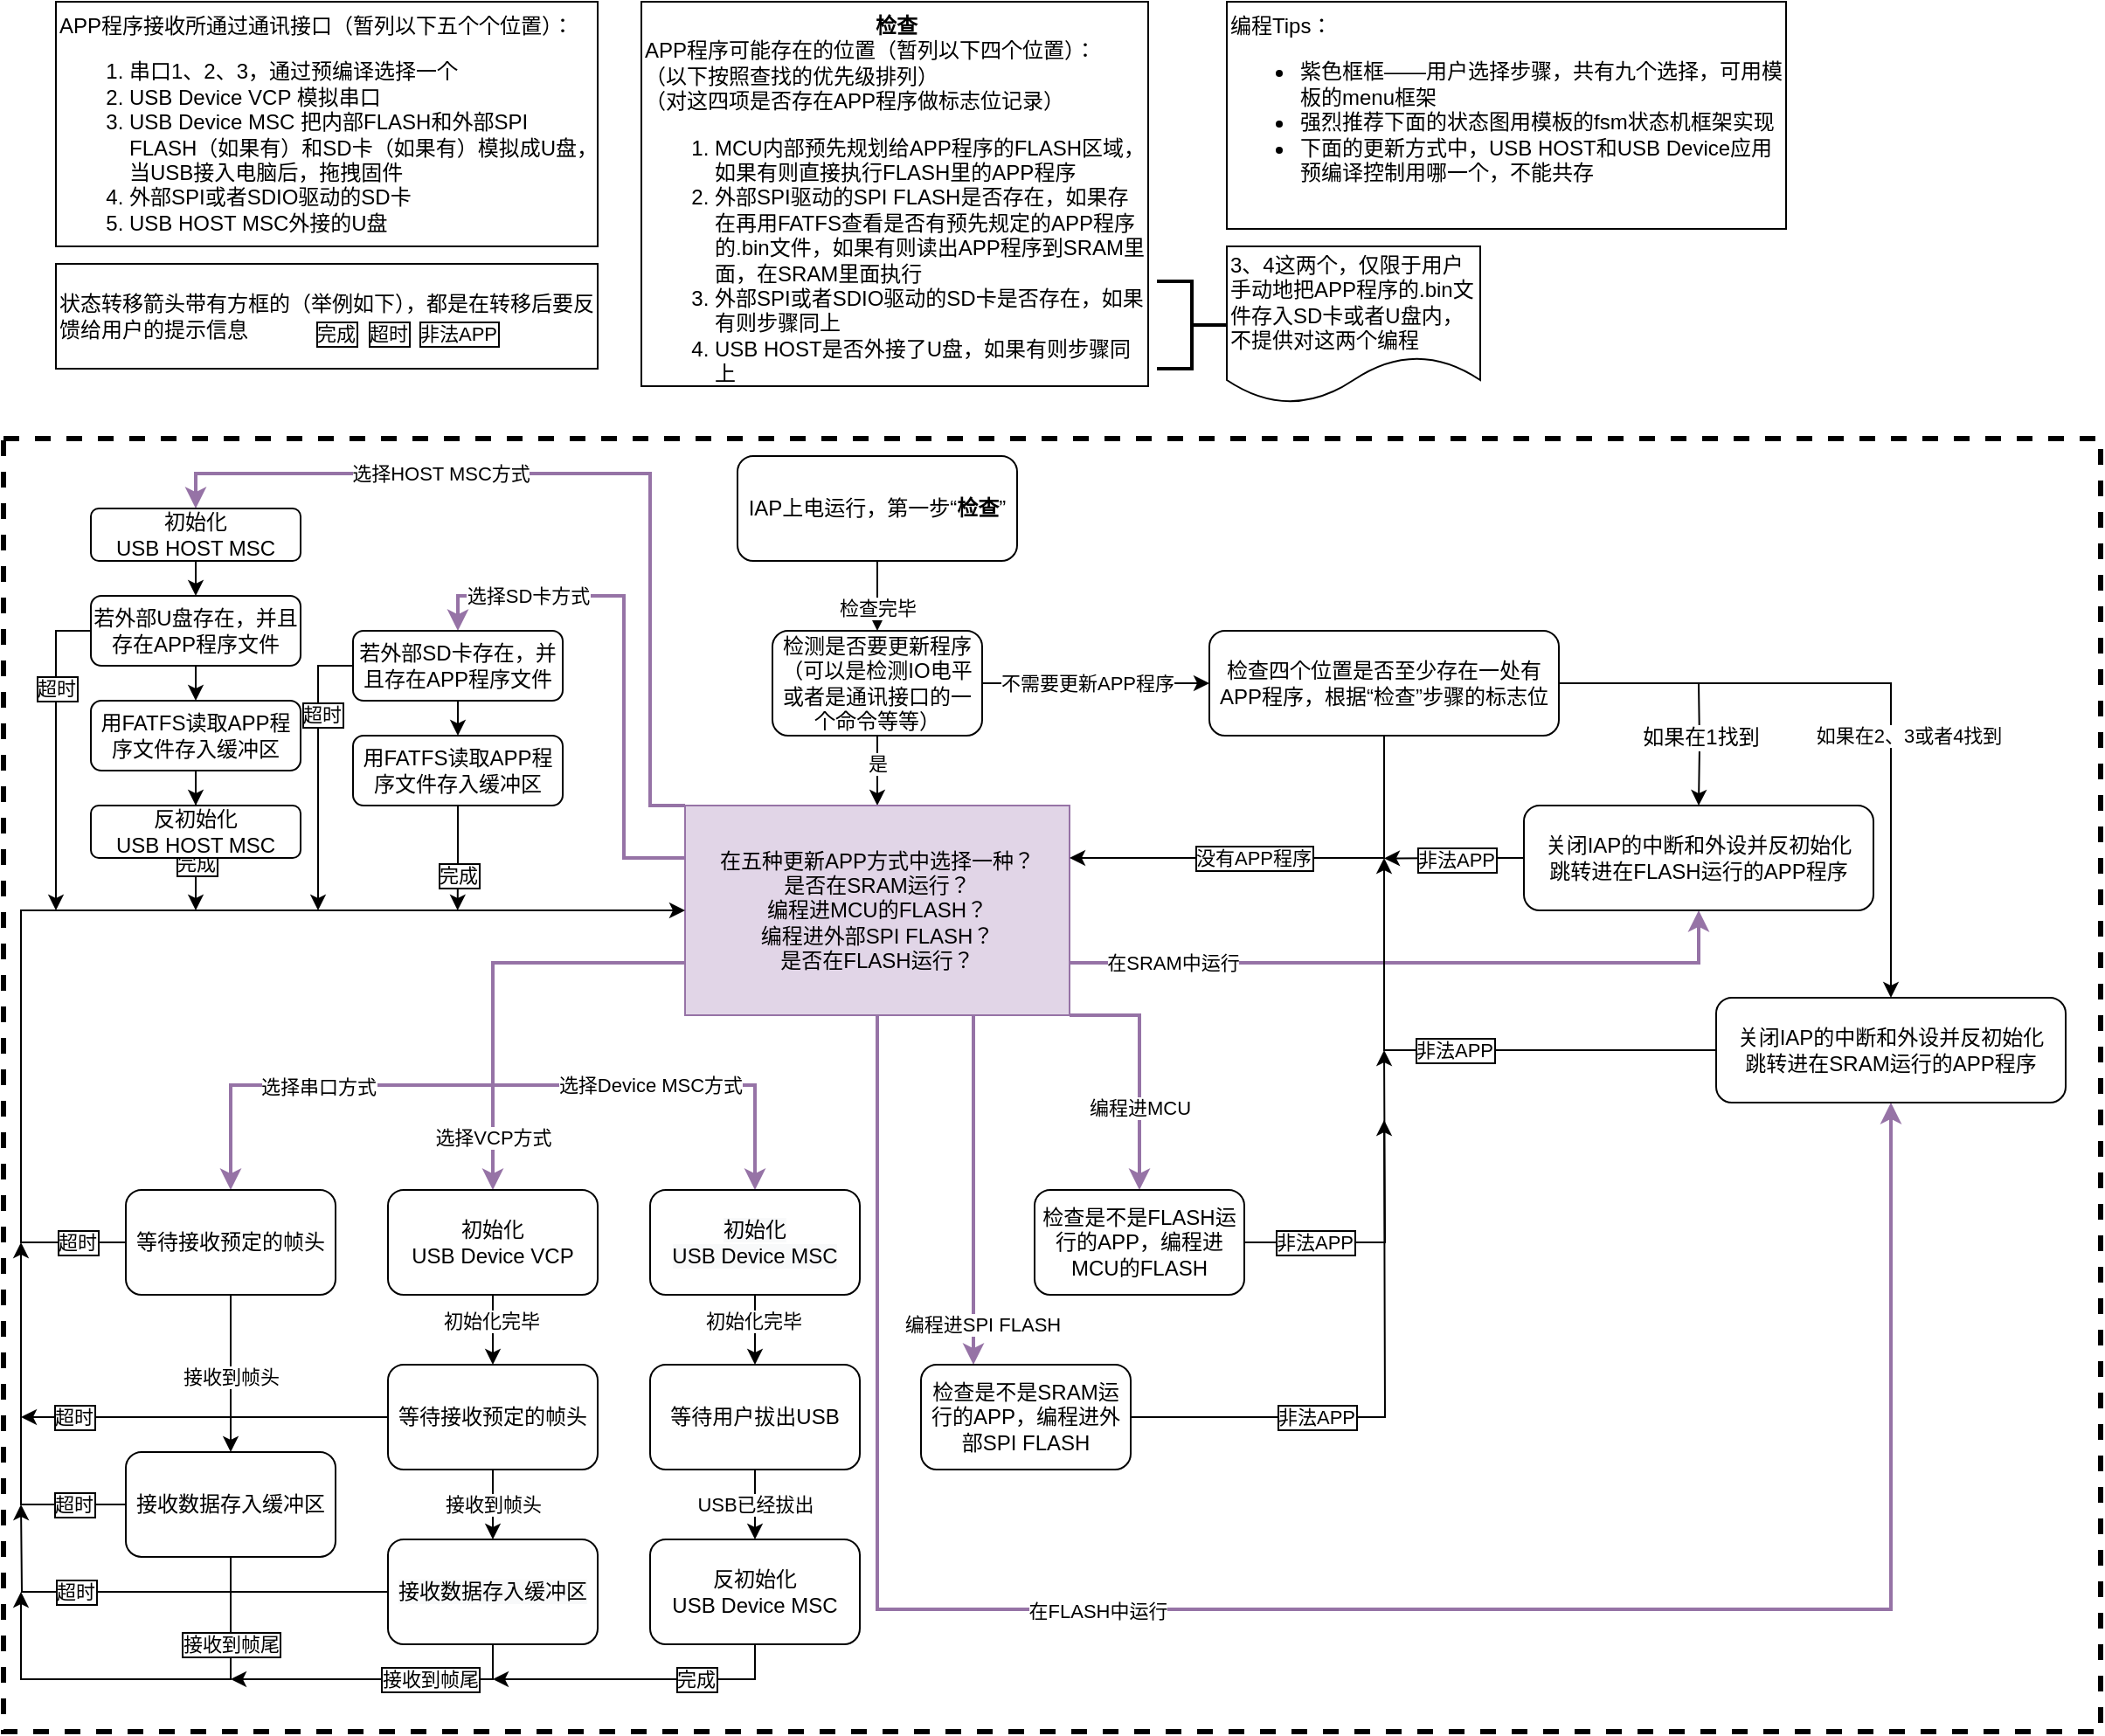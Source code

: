 <mxfile version="13.9.9" type="device"><diagram id="C5RBs43oDa-KdzZeNtuy" name="Page-1"><mxGraphModel dx="1422" dy="822" grid="1" gridSize="10" guides="1" tooltips="1" connect="1" arrows="1" fold="1" page="1" pageScale="1" pageWidth="827" pageHeight="1169" math="0" shadow="0"><root><mxCell id="WIyWlLk6GJQsqaUBKTNV-0"/><mxCell id="WIyWlLk6GJQsqaUBKTNV-1" parent="WIyWlLk6GJQsqaUBKTNV-0"/><mxCell id="EQqP0jbyCYCh2364Cj6j-157" value="" style="rounded=0;whiteSpace=wrap;html=1;glass=0;labelBackgroundColor=none;gradientColor=none;align=left;fillColor=none;dashed=1;strokeWidth=3;" parent="WIyWlLk6GJQsqaUBKTNV-1" vertex="1"><mxGeometry x="210" y="330" width="1200" height="740" as="geometry"/></mxCell><mxCell id="EQqP0jbyCYCh2364Cj6j-8" value="" style="edgeStyle=orthogonalEdgeStyle;rounded=0;orthogonalLoop=1;jettySize=auto;html=1;entryX=0.5;entryY=0;entryDx=0;entryDy=0;" parent="WIyWlLk6GJQsqaUBKTNV-1" source="EQqP0jbyCYCh2364Cj6j-4" target="EQqP0jbyCYCh2364Cj6j-7" edge="1"><mxGeometry relative="1" as="geometry"><mxPoint x="710" y="530" as="targetPoint"/></mxGeometry></mxCell><mxCell id="EQqP0jbyCYCh2364Cj6j-9" value="是" style="edgeLabel;html=1;align=center;verticalAlign=middle;resizable=0;points=[];" parent="EQqP0jbyCYCh2364Cj6j-8" vertex="1" connectable="0"><mxGeometry x="-0.235" relative="1" as="geometry"><mxPoint as="offset"/></mxGeometry></mxCell><mxCell id="EQqP0jbyCYCh2364Cj6j-16" value="" style="edgeStyle=orthogonalEdgeStyle;rounded=0;orthogonalLoop=1;jettySize=auto;html=1;" parent="WIyWlLk6GJQsqaUBKTNV-1" source="EQqP0jbyCYCh2364Cj6j-4" target="EQqP0jbyCYCh2364Cj6j-15" edge="1"><mxGeometry relative="1" as="geometry"/></mxCell><mxCell id="EQqP0jbyCYCh2364Cj6j-18" value="不需要更新APP程序" style="edgeLabel;html=1;align=center;verticalAlign=middle;resizable=0;points=[];" parent="EQqP0jbyCYCh2364Cj6j-16" vertex="1" connectable="0"><mxGeometry x="-0.258" relative="1" as="geometry"><mxPoint x="11.72" as="offset"/></mxGeometry></mxCell><mxCell id="EQqP0jbyCYCh2364Cj6j-4" value="检测是否要更新程序（可以是检测IO电平或者是通讯接口的一个命令等等）" style="whiteSpace=wrap;html=1;rounded=1;shadow=0;strokeWidth=1;glass=0;" parent="WIyWlLk6GJQsqaUBKTNV-1" vertex="1"><mxGeometry x="650" y="440" width="120" height="60" as="geometry"/></mxCell><mxCell id="EQqP0jbyCYCh2364Cj6j-30" value="" style="edgeStyle=orthogonalEdgeStyle;rounded=0;orthogonalLoop=1;jettySize=auto;html=1;fillColor=#e1d5e7;strokeColor=#9673a6;strokeWidth=2;" parent="WIyWlLk6GJQsqaUBKTNV-1" target="EQqP0jbyCYCh2364Cj6j-29" edge="1"><mxGeometry relative="1" as="geometry"><mxPoint x="490" y="700" as="sourcePoint"/><Array as="points"><mxPoint x="490" y="700"/><mxPoint x="340" y="700"/></Array></mxGeometry></mxCell><mxCell id="EQqP0jbyCYCh2364Cj6j-36" value="选择串口方式" style="edgeLabel;html=1;align=center;verticalAlign=middle;resizable=0;points=[];" parent="EQqP0jbyCYCh2364Cj6j-30" vertex="1" connectable="0"><mxGeometry x="0.17" y="1" relative="1" as="geometry"><mxPoint x="22.86" as="offset"/></mxGeometry></mxCell><mxCell id="EQqP0jbyCYCh2364Cj6j-31" style="edgeStyle=orthogonalEdgeStyle;rounded=0;orthogonalLoop=1;jettySize=auto;html=1;exitX=0;exitY=0.75;exitDx=0;exitDy=0;entryX=0.5;entryY=0;entryDx=0;entryDy=0;strokeWidth=2;fillColor=#e1d5e7;strokeColor=#9673a6;" parent="WIyWlLk6GJQsqaUBKTNV-1" source="EQqP0jbyCYCh2364Cj6j-7" target="EQqP0jbyCYCh2364Cj6j-33" edge="1"><mxGeometry relative="1" as="geometry"><mxPoint x="490" y="800" as="targetPoint"/><mxPoint x="490" y="680" as="sourcePoint"/></mxGeometry></mxCell><mxCell id="EQqP0jbyCYCh2364Cj6j-37" value="选择VCP方式" style="edgeLabel;html=1;align=center;verticalAlign=middle;resizable=0;points=[];" parent="EQqP0jbyCYCh2364Cj6j-31" vertex="1" connectable="0"><mxGeometry x="0.29" y="-1" relative="1" as="geometry"><mxPoint x="1" y="55.2" as="offset"/></mxGeometry></mxCell><mxCell id="EQqP0jbyCYCh2364Cj6j-35" style="edgeStyle=orthogonalEdgeStyle;rounded=0;orthogonalLoop=1;jettySize=auto;html=1;entryX=0.5;entryY=0;entryDx=0;entryDy=0;fillColor=#e1d5e7;strokeColor=#9673a6;strokeWidth=2;" parent="WIyWlLk6GJQsqaUBKTNV-1" target="EQqP0jbyCYCh2364Cj6j-34" edge="1"><mxGeometry relative="1" as="geometry"><mxPoint x="490" y="700" as="sourcePoint"/><Array as="points"><mxPoint x="490" y="700"/><mxPoint x="640" y="700"/></Array></mxGeometry></mxCell><mxCell id="EQqP0jbyCYCh2364Cj6j-38" value="选择Device MSC方式" style="edgeLabel;html=1;align=center;verticalAlign=middle;resizable=0;points=[];" parent="EQqP0jbyCYCh2364Cj6j-35" vertex="1" connectable="0"><mxGeometry x="-0.154" relative="1" as="geometry"><mxPoint x="0.86" as="offset"/></mxGeometry></mxCell><mxCell id="EQqP0jbyCYCh2364Cj6j-123" style="edgeStyle=orthogonalEdgeStyle;rounded=0;orthogonalLoop=1;jettySize=auto;html=1;entryX=0.5;entryY=1;entryDx=0;entryDy=0;exitX=1;exitY=0.75;exitDx=0;exitDy=0;fillColor=#e1d5e7;strokeColor=#9673a6;strokeWidth=2;" parent="WIyWlLk6GJQsqaUBKTNV-1" source="EQqP0jbyCYCh2364Cj6j-7" target="EQqP0jbyCYCh2364Cj6j-19" edge="1"><mxGeometry relative="1" as="geometry"/></mxCell><mxCell id="EQqP0jbyCYCh2364Cj6j-124" value="在SRAM中运行" style="edgeLabel;html=1;align=center;verticalAlign=middle;resizable=0;points=[];" parent="EQqP0jbyCYCh2364Cj6j-123" vertex="1" connectable="0"><mxGeometry x="-0.791" y="1" relative="1" as="geometry"><mxPoint x="17.93" y="1.03" as="offset"/></mxGeometry></mxCell><mxCell id="EQqP0jbyCYCh2364Cj6j-130" style="edgeStyle=orthogonalEdgeStyle;rounded=0;orthogonalLoop=1;jettySize=auto;html=1;exitX=0.5;exitY=1;exitDx=0;exitDy=0;entryX=0.5;entryY=1;entryDx=0;entryDy=0;fillColor=#e1d5e7;strokeColor=#9673a6;strokeWidth=2;" parent="WIyWlLk6GJQsqaUBKTNV-1" source="EQqP0jbyCYCh2364Cj6j-7" target="EQqP0jbyCYCh2364Cj6j-90" edge="1"><mxGeometry relative="1" as="geometry"><mxPoint x="1360" y="1062.759" as="targetPoint"/><Array as="points"><mxPoint x="710" y="1000"/><mxPoint x="1290" y="1000"/></Array></mxGeometry></mxCell><mxCell id="EQqP0jbyCYCh2364Cj6j-131" value="在FLASH中运行" style="edgeLabel;html=1;align=center;verticalAlign=middle;resizable=0;points=[];" parent="EQqP0jbyCYCh2364Cj6j-130" vertex="1" connectable="0"><mxGeometry x="-0.34" y="-1" relative="1" as="geometry"><mxPoint x="66.67" as="offset"/></mxGeometry></mxCell><mxCell id="EQqP0jbyCYCh2364Cj6j-144" style="edgeStyle=orthogonalEdgeStyle;rounded=0;orthogonalLoop=1;jettySize=auto;html=1;exitX=0;exitY=0.25;exitDx=0;exitDy=0;entryX=0.5;entryY=0;entryDx=0;entryDy=0;strokeWidth=2;fillColor=#e1d5e7;strokeColor=#9673a6;" parent="WIyWlLk6GJQsqaUBKTNV-1" source="EQqP0jbyCYCh2364Cj6j-7" target="EQqP0jbyCYCh2364Cj6j-132" edge="1"><mxGeometry relative="1" as="geometry"/></mxCell><mxCell id="EQqP0jbyCYCh2364Cj6j-147" value="选择SD卡方式" style="edgeLabel;html=1;align=center;verticalAlign=middle;resizable=0;points=[];" parent="EQqP0jbyCYCh2364Cj6j-144" vertex="1" connectable="0"><mxGeometry x="0.639" y="-1" relative="1" as="geometry"><mxPoint x="5.71" y="1" as="offset"/></mxGeometry></mxCell><mxCell id="EQqP0jbyCYCh2364Cj6j-145" style="edgeStyle=orthogonalEdgeStyle;rounded=0;orthogonalLoop=1;jettySize=auto;html=1;exitX=0;exitY=0;exitDx=0;exitDy=0;entryX=0.5;entryY=0;entryDx=0;entryDy=0;strokeWidth=2;fillColor=#e1d5e7;strokeColor=#9673a6;" parent="WIyWlLk6GJQsqaUBKTNV-1" source="EQqP0jbyCYCh2364Cj6j-7" target="EQqP0jbyCYCh2364Cj6j-136" edge="1"><mxGeometry relative="1" as="geometry"><Array as="points"><mxPoint x="580" y="540"/><mxPoint x="580" y="350"/><mxPoint x="320" y="350"/></Array></mxGeometry></mxCell><mxCell id="EQqP0jbyCYCh2364Cj6j-146" value="选择HOST MSC方式" style="edgeLabel;html=1;align=center;verticalAlign=middle;resizable=0;points=[];" parent="EQqP0jbyCYCh2364Cj6j-145" vertex="1" connectable="0"><mxGeometry x="0.348" y="-2" relative="1" as="geometry"><mxPoint y="2.03" as="offset"/></mxGeometry></mxCell><mxCell id="EQqP0jbyCYCh2364Cj6j-7" value="在五种更新APP方式中选择一种？&lt;br&gt;是否在SRAM运行？&lt;br&gt;编程进MCU的FLASH？&lt;br&gt;编程进外部SPI FLASH？&lt;br&gt;是否在FLASH运行？" style="whiteSpace=wrap;html=1;rounded=0;shadow=0;strokeWidth=1;glass=0;fillColor=#e1d5e7;strokeColor=#9673a6;" parent="WIyWlLk6GJQsqaUBKTNV-1" vertex="1"><mxGeometry x="600" y="540" width="220" height="120" as="geometry"/></mxCell><mxCell id="EQqP0jbyCYCh2364Cj6j-10" value="&lt;div style=&quot;text-align: center&quot;&gt;&lt;span&gt;&lt;b&gt;检查&lt;/b&gt;&lt;/span&gt;&lt;/div&gt;APP程序可能存在的位置（暂列以下四个位置）：&lt;br&gt;（以下按照查找的优先级排列）&lt;br&gt;（对这四项是否存在APP程序做标志位记录）&lt;br&gt;&lt;ol&gt;&lt;li&gt;MCU内部预先规划给APP程序的FLASH区域，如果有则直接执行FLASH里的APP程序&lt;/li&gt;&lt;li&gt;外部SPI驱动的SPI FLASH是否存在，如果存在再用FATFS查看是否有预先规定的APP程序的.bin文件，如果有则读出APP程序到SRAM里面，在SRAM里面执行&lt;/li&gt;&lt;li&gt;外部SPI或者SDIO驱动的SD卡是否存在，如果有则步骤同上&lt;/li&gt;&lt;li&gt;USB HOST是否外接了U盘，如果有则步骤同上&lt;/li&gt;&lt;/ol&gt;" style="rounded=0;whiteSpace=wrap;html=1;align=left;verticalAlign=top;" parent="WIyWlLk6GJQsqaUBKTNV-1" vertex="1"><mxGeometry x="575" y="80" width="290" height="220" as="geometry"/></mxCell><mxCell id="EQqP0jbyCYCh2364Cj6j-12" value="APP程序接收所通过通讯接口（暂列以下五个个位置）：&lt;br&gt;&lt;ol&gt;&lt;li&gt;串口1、2、3，通过预编译选择一个&lt;/li&gt;&lt;li&gt;USB Device VCP 模拟串口&lt;/li&gt;&lt;li&gt;USB Device MSC 把内部FLASH和外部SPI FLASH（如果有）和SD卡（如果有）模拟成U盘，当USB接入电脑后，拖拽固件&lt;/li&gt;&lt;li&gt;外部SPI或者SDIO驱动的SD卡&lt;br&gt;&lt;/li&gt;&lt;li&gt;USB HOST MSC外接的U盘&lt;br&gt;&lt;/li&gt;&lt;/ol&gt;" style="rounded=0;whiteSpace=wrap;html=1;align=left;verticalAlign=top;" parent="WIyWlLk6GJQsqaUBKTNV-1" vertex="1"><mxGeometry x="240" y="80" width="310" height="140" as="geometry"/></mxCell><mxCell id="EQqP0jbyCYCh2364Cj6j-20" value="" style="edgeStyle=orthogonalEdgeStyle;rounded=0;orthogonalLoop=1;jettySize=auto;html=1;" parent="WIyWlLk6GJQsqaUBKTNV-1" target="EQqP0jbyCYCh2364Cj6j-19" edge="1"><mxGeometry relative="1" as="geometry"><mxPoint x="1180" y="470" as="sourcePoint"/></mxGeometry></mxCell><mxCell id="EQqP0jbyCYCh2364Cj6j-22" value="&lt;span style=&quot;font-size: 12px;&quot;&gt;如果在1找到&lt;/span&gt;" style="edgeLabel;html=1;align=center;verticalAlign=middle;resizable=0;points=[];labelBackgroundColor=#ffffff;" parent="EQqP0jbyCYCh2364Cj6j-20" vertex="1" connectable="0"><mxGeometry x="-0.304" y="-2" relative="1" as="geometry"><mxPoint x="2.0" y="5.86" as="offset"/></mxGeometry></mxCell><mxCell id="EQqP0jbyCYCh2364Cj6j-27" style="edgeStyle=orthogonalEdgeStyle;rounded=0;orthogonalLoop=1;jettySize=auto;html=1;entryX=1;entryY=0.25;entryDx=0;entryDy=0;" parent="WIyWlLk6GJQsqaUBKTNV-1" source="EQqP0jbyCYCh2364Cj6j-15" target="EQqP0jbyCYCh2364Cj6j-7" edge="1"><mxGeometry relative="1" as="geometry"><mxPoint x="860" y="570" as="targetPoint"/><Array as="points"><mxPoint x="1000" y="570"/></Array></mxGeometry></mxCell><mxCell id="EQqP0jbyCYCh2364Cj6j-28" value="没有APP程序" style="edgeLabel;html=1;align=center;verticalAlign=middle;resizable=0;points=[];labelBorderColor=#000000;" parent="EQqP0jbyCYCh2364Cj6j-27" vertex="1" connectable="0"><mxGeometry x="0.007" y="1" relative="1" as="geometry"><mxPoint x="-18.97" y="-0.98" as="offset"/></mxGeometry></mxCell><mxCell id="EQqP0jbyCYCh2364Cj6j-91" style="edgeStyle=orthogonalEdgeStyle;rounded=0;orthogonalLoop=1;jettySize=auto;html=1;exitX=1;exitY=0.5;exitDx=0;exitDy=0;entryX=0.5;entryY=0;entryDx=0;entryDy=0;" parent="WIyWlLk6GJQsqaUBKTNV-1" source="EQqP0jbyCYCh2364Cj6j-15" target="EQqP0jbyCYCh2364Cj6j-90" edge="1"><mxGeometry relative="1" as="geometry"><Array as="points"><mxPoint x="1290" y="470"/><mxPoint x="1290" y="650"/></Array></mxGeometry></mxCell><mxCell id="EQqP0jbyCYCh2364Cj6j-92" value="如果在2、3或者4找到" style="edgeLabel;html=1;align=center;verticalAlign=middle;resizable=0;points=[];" parent="EQqP0jbyCYCh2364Cj6j-91" vertex="1" connectable="0"><mxGeometry x="-0.065" relative="1" as="geometry"><mxPoint x="26.67" y="30.0" as="offset"/></mxGeometry></mxCell><mxCell id="EQqP0jbyCYCh2364Cj6j-15" value="检查四个位置是否至少存在一处有APP程序，根据“检查”步骤的标志位" style="whiteSpace=wrap;html=1;rounded=1;shadow=0;strokeWidth=1;glass=0;" parent="WIyWlLk6GJQsqaUBKTNV-1" vertex="1"><mxGeometry x="900" y="440" width="200" height="60" as="geometry"/></mxCell><mxCell id="EQqP0jbyCYCh2364Cj6j-108" style="edgeStyle=orthogonalEdgeStyle;rounded=0;orthogonalLoop=1;jettySize=auto;html=1;exitX=0;exitY=0.5;exitDx=0;exitDy=0;" parent="WIyWlLk6GJQsqaUBKTNV-1" source="EQqP0jbyCYCh2364Cj6j-19" edge="1"><mxGeometry relative="1" as="geometry"><mxPoint x="1000" y="570.241" as="targetPoint"/></mxGeometry></mxCell><mxCell id="EQqP0jbyCYCh2364Cj6j-109" value="非法APP" style="edgeLabel;html=1;align=center;verticalAlign=middle;resizable=0;points=[];labelBorderColor=#000000;" parent="EQqP0jbyCYCh2364Cj6j-108" vertex="1" connectable="0"><mxGeometry x="0.284" y="-3" relative="1" as="geometry"><mxPoint x="11.55" y="2.81" as="offset"/></mxGeometry></mxCell><mxCell id="EQqP0jbyCYCh2364Cj6j-19" value="关闭IAP的中断和外设并反初始化&lt;br&gt;跳转进在FLASH运行的APP程序" style="whiteSpace=wrap;html=1;rounded=1;shadow=0;strokeWidth=1;glass=0;" parent="WIyWlLk6GJQsqaUBKTNV-1" vertex="1"><mxGeometry x="1080" y="540" width="200" height="60" as="geometry"/></mxCell><mxCell id="EQqP0jbyCYCh2364Cj6j-24" style="edgeStyle=orthogonalEdgeStyle;rounded=0;orthogonalLoop=1;jettySize=auto;html=1;entryX=0.5;entryY=0;entryDx=0;entryDy=0;" parent="WIyWlLk6GJQsqaUBKTNV-1" source="EQqP0jbyCYCh2364Cj6j-23" target="EQqP0jbyCYCh2364Cj6j-4" edge="1"><mxGeometry relative="1" as="geometry"><Array as="points"><mxPoint x="710" y="390"/><mxPoint x="710" y="390"/></Array></mxGeometry></mxCell><mxCell id="EQqP0jbyCYCh2364Cj6j-25" value="检查完毕" style="edgeLabel;html=1;align=center;verticalAlign=middle;resizable=0;points=[];" parent="EQqP0jbyCYCh2364Cj6j-24" vertex="1" connectable="0"><mxGeometry x="-0.737" relative="1" as="geometry"><mxPoint x="-0.03" y="21.03" as="offset"/></mxGeometry></mxCell><mxCell id="EQqP0jbyCYCh2364Cj6j-23" value="IAP上电运行，第一步“&lt;b&gt;检查&lt;/b&gt;”" style="whiteSpace=wrap;html=1;rounded=1;shadow=0;strokeWidth=1;glass=0;" parent="WIyWlLk6GJQsqaUBKTNV-1" vertex="1"><mxGeometry x="630" y="340" width="160" height="60" as="geometry"/></mxCell><mxCell id="EQqP0jbyCYCh2364Cj6j-40" value="" style="edgeStyle=orthogonalEdgeStyle;rounded=0;orthogonalLoop=1;jettySize=auto;html=1;" parent="WIyWlLk6GJQsqaUBKTNV-1" source="EQqP0jbyCYCh2364Cj6j-29" target="EQqP0jbyCYCh2364Cj6j-39" edge="1"><mxGeometry relative="1" as="geometry"/></mxCell><mxCell id="EQqP0jbyCYCh2364Cj6j-41" value="接收到帧头" style="edgeLabel;html=1;align=center;verticalAlign=middle;resizable=0;points=[];" parent="EQqP0jbyCYCh2364Cj6j-40" vertex="1" connectable="0"><mxGeometry x="0.282" relative="1" as="geometry"><mxPoint y="-11.03" as="offset"/></mxGeometry></mxCell><mxCell id="EQqP0jbyCYCh2364Cj6j-53" style="edgeStyle=orthogonalEdgeStyle;rounded=0;orthogonalLoop=1;jettySize=auto;html=1;exitX=0;exitY=0.5;exitDx=0;exitDy=0;entryX=0;entryY=0.5;entryDx=0;entryDy=0;" parent="WIyWlLk6GJQsqaUBKTNV-1" source="EQqP0jbyCYCh2364Cj6j-29" target="EQqP0jbyCYCh2364Cj6j-7" edge="1"><mxGeometry relative="1" as="geometry"><mxPoint x="240" y="570" as="targetPoint"/><Array as="points"><mxPoint x="220" y="790"/><mxPoint x="220" y="600"/></Array></mxGeometry></mxCell><mxCell id="EQqP0jbyCYCh2364Cj6j-56" value="超时" style="edgeLabel;html=1;align=center;verticalAlign=middle;resizable=0;points=[];labelBorderColor=#000000;" parent="EQqP0jbyCYCh2364Cj6j-53" vertex="1" connectable="0"><mxGeometry x="-0.901" y="-2" relative="1" as="geometry"><mxPoint x="2.41" y="1.98" as="offset"/></mxGeometry></mxCell><mxCell id="EQqP0jbyCYCh2364Cj6j-29" value="等待接收预定的帧头" style="whiteSpace=wrap;html=1;rounded=1;shadow=0;strokeWidth=1;glass=0;" parent="WIyWlLk6GJQsqaUBKTNV-1" vertex="1"><mxGeometry x="280" y="760" width="120" height="60" as="geometry"/></mxCell><mxCell id="EQqP0jbyCYCh2364Cj6j-48" value="" style="edgeStyle=orthogonalEdgeStyle;rounded=0;orthogonalLoop=1;jettySize=auto;html=1;exitX=0.5;exitY=1;exitDx=0;exitDy=0;" parent="WIyWlLk6GJQsqaUBKTNV-1" source="EQqP0jbyCYCh2364Cj6j-61" target="EQqP0jbyCYCh2364Cj6j-47" edge="1"><mxGeometry relative="1" as="geometry"><mxPoint x="490" y="920" as="sourcePoint"/></mxGeometry></mxCell><mxCell id="EQqP0jbyCYCh2364Cj6j-51" value="接收到帧头" style="edgeLabel;html=1;align=center;verticalAlign=middle;resizable=0;points=[];" parent="EQqP0jbyCYCh2364Cj6j-48" vertex="1" connectable="0"><mxGeometry x="-0.304" y="-1" relative="1" as="geometry"><mxPoint x="1" y="6.21" as="offset"/></mxGeometry></mxCell><mxCell id="EQqP0jbyCYCh2364Cj6j-62" style="edgeStyle=orthogonalEdgeStyle;rounded=0;orthogonalLoop=1;jettySize=auto;html=1;entryX=0.5;entryY=0;entryDx=0;entryDy=0;" parent="WIyWlLk6GJQsqaUBKTNV-1" source="EQqP0jbyCYCh2364Cj6j-33" target="EQqP0jbyCYCh2364Cj6j-61" edge="1"><mxGeometry relative="1" as="geometry"/></mxCell><mxCell id="EQqP0jbyCYCh2364Cj6j-64" value="初始化完毕" style="edgeLabel;html=1;align=center;verticalAlign=middle;resizable=0;points=[];" parent="EQqP0jbyCYCh2364Cj6j-62" vertex="1" connectable="0"><mxGeometry x="-0.25" y="-1" relative="1" as="geometry"><mxPoint as="offset"/></mxGeometry></mxCell><mxCell id="EQqP0jbyCYCh2364Cj6j-33" value="初始化&lt;br&gt;&lt;span style=&quot;text-align: left&quot;&gt;USB Device VCP&lt;/span&gt;" style="whiteSpace=wrap;html=1;rounded=1;shadow=0;strokeWidth=1;glass=0;" parent="WIyWlLk6GJQsqaUBKTNV-1" vertex="1"><mxGeometry x="430" y="760" width="120" height="60" as="geometry"/></mxCell><mxCell id="EQqP0jbyCYCh2364Cj6j-34" value="&lt;span style=&quot;color: rgb(0 , 0 , 0) ; font-family: &amp;#34;helvetica&amp;#34; ; font-size: 12px ; font-style: normal ; font-weight: 400 ; letter-spacing: normal ; text-align: left ; text-indent: 0px ; text-transform: none ; word-spacing: 0px ; background-color: rgb(248 , 249 , 250) ; display: inline ; float: none&quot;&gt;初始化&lt;br&gt;USB Device MSC&lt;/span&gt;" style="whiteSpace=wrap;html=1;rounded=1;shadow=0;strokeWidth=1;glass=0;" parent="WIyWlLk6GJQsqaUBKTNV-1" vertex="1"><mxGeometry x="580" y="760" width="120" height="60" as="geometry"/></mxCell><mxCell id="EQqP0jbyCYCh2364Cj6j-45" value="" style="edgeStyle=orthogonalEdgeStyle;rounded=0;orthogonalLoop=1;jettySize=auto;html=1;" parent="WIyWlLk6GJQsqaUBKTNV-1" source="EQqP0jbyCYCh2364Cj6j-39" edge="1"><mxGeometry relative="1" as="geometry"><mxPoint x="220" y="990" as="targetPoint"/><Array as="points"><mxPoint x="340" y="1040"/><mxPoint x="220" y="1040"/></Array></mxGeometry></mxCell><mxCell id="EQqP0jbyCYCh2364Cj6j-46" value="接收到帧尾" style="edgeLabel;html=1;align=center;verticalAlign=middle;resizable=0;points=[];labelBorderColor=#000000;" parent="EQqP0jbyCYCh2364Cj6j-45" vertex="1" connectable="0"><mxGeometry x="0.23" y="2" relative="1" as="geometry"><mxPoint x="77.52" y="-22.03" as="offset"/></mxGeometry></mxCell><mxCell id="EQqP0jbyCYCh2364Cj6j-55" style="edgeStyle=orthogonalEdgeStyle;rounded=0;orthogonalLoop=1;jettySize=auto;html=1;exitX=0;exitY=0.5;exitDx=0;exitDy=0;" parent="WIyWlLk6GJQsqaUBKTNV-1" source="EQqP0jbyCYCh2364Cj6j-39" edge="1"><mxGeometry relative="1" as="geometry"><mxPoint x="220" y="790" as="targetPoint"/><Array as="points"><mxPoint x="220" y="940"/></Array></mxGeometry></mxCell><mxCell id="EQqP0jbyCYCh2364Cj6j-57" value="超时" style="edgeLabel;html=1;align=center;verticalAlign=middle;resizable=0;points=[];labelBorderColor=#000000;" parent="EQqP0jbyCYCh2364Cj6j-55" vertex="1" connectable="0"><mxGeometry x="-0.763" relative="1" as="geometry"><mxPoint x="-5.17" y="-0.01" as="offset"/></mxGeometry></mxCell><mxCell id="EQqP0jbyCYCh2364Cj6j-39" value="接收数据存入缓冲区" style="whiteSpace=wrap;html=1;rounded=1;shadow=0;strokeWidth=1;glass=0;" parent="WIyWlLk6GJQsqaUBKTNV-1" vertex="1"><mxGeometry x="280" y="910" width="120" height="60" as="geometry"/></mxCell><mxCell id="EQqP0jbyCYCh2364Cj6j-50" value="" style="edgeStyle=orthogonalEdgeStyle;rounded=0;orthogonalLoop=1;jettySize=auto;html=1;" parent="WIyWlLk6GJQsqaUBKTNV-1" source="EQqP0jbyCYCh2364Cj6j-47" edge="1"><mxGeometry relative="1" as="geometry"><mxPoint x="340" y="1040" as="targetPoint"/><Array as="points"><mxPoint x="490" y="1040"/></Array></mxGeometry></mxCell><mxCell id="EQqP0jbyCYCh2364Cj6j-52" value="接收到帧尾" style="edgeLabel;html=1;align=center;verticalAlign=middle;resizable=0;points=[];labelBorderColor=#000000;" parent="EQqP0jbyCYCh2364Cj6j-50" vertex="1" connectable="0"><mxGeometry x="-0.339" relative="1" as="geometry"><mxPoint y="-0.03" as="offset"/></mxGeometry></mxCell><mxCell id="EQqP0jbyCYCh2364Cj6j-76" style="edgeStyle=orthogonalEdgeStyle;rounded=0;orthogonalLoop=1;jettySize=auto;html=1;" parent="WIyWlLk6GJQsqaUBKTNV-1" source="EQqP0jbyCYCh2364Cj6j-47" edge="1"><mxGeometry relative="1" as="geometry"><mxPoint x="220" y="940" as="targetPoint"/></mxGeometry></mxCell><mxCell id="EQqP0jbyCYCh2364Cj6j-78" value="超时" style="edgeLabel;html=1;align=center;verticalAlign=middle;resizable=0;points=[];labelBorderColor=#000000;" parent="EQqP0jbyCYCh2364Cj6j-76" vertex="1" connectable="0"><mxGeometry x="0.411" relative="1" as="geometry"><mxPoint x="3.45" y="-0.03" as="offset"/></mxGeometry></mxCell><mxCell id="EQqP0jbyCYCh2364Cj6j-47" value="&#10;&#10;&lt;span style=&quot;color: rgb(0, 0, 0); font-family: helvetica; font-size: 12px; font-style: normal; font-weight: 400; letter-spacing: normal; text-align: center; text-indent: 0px; text-transform: none; word-spacing: 0px; background-color: rgb(248, 249, 250); display: inline; float: none;&quot;&gt;接收数据存入缓冲区&lt;/span&gt;&#10;&#10;" style="whiteSpace=wrap;html=1;rounded=1;shadow=0;strokeWidth=1;glass=0;" parent="WIyWlLk6GJQsqaUBKTNV-1" vertex="1"><mxGeometry x="430" y="960" width="120" height="60" as="geometry"/></mxCell><mxCell id="EQqP0jbyCYCh2364Cj6j-75" style="edgeStyle=orthogonalEdgeStyle;rounded=0;orthogonalLoop=1;jettySize=auto;html=1;" parent="WIyWlLk6GJQsqaUBKTNV-1" source="EQqP0jbyCYCh2364Cj6j-61" edge="1"><mxGeometry relative="1" as="geometry"><mxPoint x="220" y="890" as="targetPoint"/></mxGeometry></mxCell><mxCell id="EQqP0jbyCYCh2364Cj6j-77" value="超时" style="edgeLabel;html=1;align=center;verticalAlign=middle;resizable=0;points=[];labelBorderColor=#000000;" parent="EQqP0jbyCYCh2364Cj6j-75" vertex="1" connectable="0"><mxGeometry x="0.747" y="1" relative="1" as="geometry"><mxPoint x="3.45" y="-1" as="offset"/></mxGeometry></mxCell><mxCell id="EQqP0jbyCYCh2364Cj6j-61" value="等待接收预定的帧头" style="whiteSpace=wrap;html=1;rounded=1;shadow=0;strokeWidth=1;glass=0;" parent="WIyWlLk6GJQsqaUBKTNV-1" vertex="1"><mxGeometry x="430" y="860" width="120" height="60" as="geometry"/></mxCell><mxCell id="EQqP0jbyCYCh2364Cj6j-67" style="edgeStyle=orthogonalEdgeStyle;rounded=0;orthogonalLoop=1;jettySize=auto;html=1;exitX=0.5;exitY=1;exitDx=0;exitDy=0;entryX=0.5;entryY=0;entryDx=0;entryDy=0;" parent="WIyWlLk6GJQsqaUBKTNV-1" source="EQqP0jbyCYCh2364Cj6j-34" target="EQqP0jbyCYCh2364Cj6j-72" edge="1"><mxGeometry relative="1" as="geometry"><mxPoint x="640" y="820" as="sourcePoint"/><mxPoint x="650" y="990" as="targetPoint"/></mxGeometry></mxCell><mxCell id="EQqP0jbyCYCh2364Cj6j-68" value="初始化完毕" style="edgeLabel;html=1;align=center;verticalAlign=middle;resizable=0;points=[];" parent="EQqP0jbyCYCh2364Cj6j-67" vertex="1" connectable="0"><mxGeometry x="-0.25" y="-1" relative="1" as="geometry"><mxPoint as="offset"/></mxGeometry></mxCell><mxCell id="EQqP0jbyCYCh2364Cj6j-80" style="edgeStyle=orthogonalEdgeStyle;rounded=0;orthogonalLoop=1;jettySize=auto;html=1;entryX=0.5;entryY=0;entryDx=0;entryDy=0;exitX=0.5;exitY=1;exitDx=0;exitDy=0;" parent="WIyWlLk6GJQsqaUBKTNV-1" source="EQqP0jbyCYCh2364Cj6j-72" target="EQqP0jbyCYCh2364Cj6j-163" edge="1"><mxGeometry relative="1" as="geometry"><mxPoint x="639.8" y="920" as="sourcePoint"/><mxPoint x="639.8" y="960" as="targetPoint"/><Array as="points"/></mxGeometry></mxCell><mxCell id="EQqP0jbyCYCh2364Cj6j-81" value="USB已经拔出" style="edgeLabel;html=1;align=center;verticalAlign=middle;resizable=0;points=[];" parent="EQqP0jbyCYCh2364Cj6j-80" vertex="1" connectable="0"><mxGeometry x="-0.307" relative="1" as="geometry"><mxPoint x="0.2" y="6.0" as="offset"/></mxGeometry></mxCell><mxCell id="EQqP0jbyCYCh2364Cj6j-72" value="等待用户拔出USB" style="whiteSpace=wrap;html=1;rounded=1;shadow=0;strokeWidth=1;glass=0;" parent="WIyWlLk6GJQsqaUBKTNV-1" vertex="1"><mxGeometry x="580" y="860" width="120" height="60" as="geometry"/></mxCell><mxCell id="EQqP0jbyCYCh2364Cj6j-95" value="" style="edgeStyle=orthogonalEdgeStyle;rounded=0;orthogonalLoop=1;jettySize=auto;html=1;exitX=1;exitY=1;exitDx=0;exitDy=0;entryX=0.5;entryY=0;entryDx=0;entryDy=0;strokeWidth=2;fillColor=#e1d5e7;strokeColor=#9673a6;" parent="WIyWlLk6GJQsqaUBKTNV-1" source="EQqP0jbyCYCh2364Cj6j-7" target="EQqP0jbyCYCh2364Cj6j-94" edge="1"><mxGeometry relative="1" as="geometry"><mxPoint x="1360" y="800" as="sourcePoint"/><Array as="points"><mxPoint x="860" y="660"/></Array></mxGeometry></mxCell><mxCell id="EQqP0jbyCYCh2364Cj6j-99" value="编程进MCU" style="edgeLabel;html=1;align=center;verticalAlign=middle;resizable=0;points=[];" parent="EQqP0jbyCYCh2364Cj6j-95" vertex="1" connectable="0"><mxGeometry x="0.214" relative="1" as="geometry"><mxPoint x="-1.599e-14" y="7.5" as="offset"/></mxGeometry></mxCell><mxCell id="EQqP0jbyCYCh2364Cj6j-98" style="edgeStyle=orthogonalEdgeStyle;rounded=0;orthogonalLoop=1;jettySize=auto;html=1;exitX=0.75;exitY=1;exitDx=0;exitDy=0;entryX=0.25;entryY=0;entryDx=0;entryDy=0;fillColor=#e1d5e7;strokeColor=#9673a6;strokeWidth=2;" parent="WIyWlLk6GJQsqaUBKTNV-1" source="EQqP0jbyCYCh2364Cj6j-7" target="EQqP0jbyCYCh2364Cj6j-96" edge="1"><mxGeometry relative="1" as="geometry"><mxPoint x="1360" y="760" as="sourcePoint"/><mxPoint x="765" y="780" as="targetPoint"/><Array as="points"/></mxGeometry></mxCell><mxCell id="EQqP0jbyCYCh2364Cj6j-100" value="编程进SPI FLASH" style="edgeLabel;html=1;align=center;verticalAlign=middle;resizable=0;points=[];" parent="EQqP0jbyCYCh2364Cj6j-98" vertex="1" connectable="0"><mxGeometry x="-0.095" y="1" relative="1" as="geometry"><mxPoint x="4" y="86" as="offset"/></mxGeometry></mxCell><mxCell id="EQqP0jbyCYCh2364Cj6j-84" value="" style="strokeWidth=2;html=1;shape=mxgraph.flowchart.annotation_2;align=left;labelPosition=right;pointerEvents=1;rounded=0;glass=0;labelBackgroundColor=none;fillColor=none;rotation=-180;" parent="WIyWlLk6GJQsqaUBKTNV-1" vertex="1"><mxGeometry x="870" y="240" width="40" height="50" as="geometry"/></mxCell><mxCell id="EQqP0jbyCYCh2364Cj6j-87" value="&lt;span style=&quot;text-align: center&quot;&gt;3、4这两个，仅限于用户手动地把APP程序的.bin文件存入SD卡或者U盘内，不提供对这两个编程&lt;/span&gt;" style="shape=document;whiteSpace=wrap;html=1;boundedLbl=1;rounded=0;glass=0;labelBackgroundColor=none;fillColor=none;align=left;" parent="WIyWlLk6GJQsqaUBKTNV-1" vertex="1"><mxGeometry x="910" y="220" width="145" height="90" as="geometry"/></mxCell><mxCell id="EQqP0jbyCYCh2364Cj6j-110" style="edgeStyle=orthogonalEdgeStyle;rounded=0;orthogonalLoop=1;jettySize=auto;html=1;exitX=0;exitY=0.5;exitDx=0;exitDy=0;" parent="WIyWlLk6GJQsqaUBKTNV-1" source="EQqP0jbyCYCh2364Cj6j-90" edge="1"><mxGeometry relative="1" as="geometry"><mxPoint x="1000" y="570" as="targetPoint"/><Array as="points"><mxPoint x="1000" y="680"/></Array></mxGeometry></mxCell><mxCell id="EQqP0jbyCYCh2364Cj6j-129" value="非法APP" style="edgeLabel;html=1;align=center;verticalAlign=middle;resizable=0;points=[];labelBackgroundColor=#ffffff;labelBorderColor=#000000;" parent="EQqP0jbyCYCh2364Cj6j-110" vertex="1" connectable="0"><mxGeometry x="0.385" y="1" relative="1" as="geometry"><mxPoint x="41" y="17.5" as="offset"/></mxGeometry></mxCell><mxCell id="EQqP0jbyCYCh2364Cj6j-90" value="关闭IAP的中断和外设并反初始化&lt;br&gt;跳转进在SRAM运行的APP程序" style="whiteSpace=wrap;html=1;rounded=1;shadow=0;strokeWidth=1;glass=0;" parent="WIyWlLk6GJQsqaUBKTNV-1" vertex="1"><mxGeometry x="1190" y="650" width="200" height="60" as="geometry"/></mxCell><mxCell id="EQqP0jbyCYCh2364Cj6j-125" style="edgeStyle=orthogonalEdgeStyle;rounded=0;orthogonalLoop=1;jettySize=auto;html=1;exitX=1;exitY=0.5;exitDx=0;exitDy=0;" parent="WIyWlLk6GJQsqaUBKTNV-1" source="EQqP0jbyCYCh2364Cj6j-94" edge="1"><mxGeometry relative="1" as="geometry"><mxPoint x="1000" y="680" as="targetPoint"/></mxGeometry></mxCell><mxCell id="EQqP0jbyCYCh2364Cj6j-127" value="非法APP" style="edgeLabel;html=1;align=center;verticalAlign=middle;resizable=0;points=[];labelBorderColor=#000000;" parent="EQqP0jbyCYCh2364Cj6j-125" vertex="1" connectable="0"><mxGeometry x="-0.302" y="1" relative="1" as="geometry"><mxPoint x="-26.4" y="1" as="offset"/></mxGeometry></mxCell><mxCell id="EQqP0jbyCYCh2364Cj6j-94" value="检查是不是FLASH运行的APP，编程进MCU的FLASH" style="whiteSpace=wrap;html=1;rounded=1;shadow=0;strokeWidth=1;glass=0;" parent="WIyWlLk6GJQsqaUBKTNV-1" vertex="1"><mxGeometry x="800" y="760" width="120" height="60" as="geometry"/></mxCell><mxCell id="EQqP0jbyCYCh2364Cj6j-126" style="edgeStyle=orthogonalEdgeStyle;rounded=0;orthogonalLoop=1;jettySize=auto;html=1;exitX=1;exitY=0.5;exitDx=0;exitDy=0;" parent="WIyWlLk6GJQsqaUBKTNV-1" source="EQqP0jbyCYCh2364Cj6j-96" edge="1"><mxGeometry relative="1" as="geometry"><mxPoint x="1000" y="720" as="targetPoint"/></mxGeometry></mxCell><mxCell id="EQqP0jbyCYCh2364Cj6j-128" value="非法APP" style="edgeLabel;html=1;align=center;verticalAlign=middle;resizable=0;points=[];labelBorderColor=#000000;" parent="EQqP0jbyCYCh2364Cj6j-126" vertex="1" connectable="0"><mxGeometry x="-0.076" y="-2" relative="1" as="geometry"><mxPoint x="-42" y="0.6" as="offset"/></mxGeometry></mxCell><mxCell id="EQqP0jbyCYCh2364Cj6j-96" value="检查是不是SRAM运行的APP，编程进外部SPI FLASH" style="whiteSpace=wrap;html=1;rounded=1;shadow=0;strokeWidth=1;glass=0;" parent="WIyWlLk6GJQsqaUBKTNV-1" vertex="1"><mxGeometry x="735" y="860" width="120" height="60" as="geometry"/></mxCell><mxCell id="EQqP0jbyCYCh2364Cj6j-139" style="edgeStyle=orthogonalEdgeStyle;rounded=0;orthogonalLoop=1;jettySize=auto;html=1;exitX=0.5;exitY=1;exitDx=0;exitDy=0;entryX=0.5;entryY=0;entryDx=0;entryDy=0;" parent="WIyWlLk6GJQsqaUBKTNV-1" source="EQqP0jbyCYCh2364Cj6j-132" target="EQqP0jbyCYCh2364Cj6j-133" edge="1"><mxGeometry relative="1" as="geometry"/></mxCell><mxCell id="EQqP0jbyCYCh2364Cj6j-161" style="edgeStyle=orthogonalEdgeStyle;rounded=0;orthogonalLoop=1;jettySize=auto;html=1;" parent="WIyWlLk6GJQsqaUBKTNV-1" source="EQqP0jbyCYCh2364Cj6j-132" edge="1"><mxGeometry relative="1" as="geometry"><mxPoint x="390" y="600.0" as="targetPoint"/></mxGeometry></mxCell><mxCell id="EQqP0jbyCYCh2364Cj6j-162" value="超时" style="edgeLabel;html=1;align=center;verticalAlign=middle;resizable=0;points=[];labelBorderColor=#000000;" parent="EQqP0jbyCYCh2364Cj6j-161" vertex="1" connectable="0"><mxGeometry x="-0.41" y="2" relative="1" as="geometry"><mxPoint as="offset"/></mxGeometry></mxCell><mxCell id="EQqP0jbyCYCh2364Cj6j-132" value="若外部SD卡存在，并且存在APP程序文件" style="whiteSpace=wrap;html=1;rounded=1;shadow=0;strokeWidth=1;glass=0;" parent="WIyWlLk6GJQsqaUBKTNV-1" vertex="1"><mxGeometry x="410" y="440" width="120" height="40" as="geometry"/></mxCell><mxCell id="EQqP0jbyCYCh2364Cj6j-142" style="edgeStyle=orthogonalEdgeStyle;rounded=0;orthogonalLoop=1;jettySize=auto;html=1;exitX=0.5;exitY=1;exitDx=0;exitDy=0;" parent="WIyWlLk6GJQsqaUBKTNV-1" source="EQqP0jbyCYCh2364Cj6j-133" edge="1"><mxGeometry relative="1" as="geometry"><mxPoint x="469.857" y="600" as="targetPoint"/></mxGeometry></mxCell><mxCell id="EQqP0jbyCYCh2364Cj6j-133" value="用FATFS读取APP程序文件存入缓冲区" style="whiteSpace=wrap;html=1;rounded=1;shadow=0;strokeWidth=1;glass=0;" parent="WIyWlLk6GJQsqaUBKTNV-1" vertex="1"><mxGeometry x="410" y="500" width="120" height="40" as="geometry"/></mxCell><mxCell id="EQqP0jbyCYCh2364Cj6j-138" style="edgeStyle=orthogonalEdgeStyle;rounded=0;orthogonalLoop=1;jettySize=auto;html=1;exitX=0.5;exitY=1;exitDx=0;exitDy=0;entryX=0.5;entryY=0;entryDx=0;entryDy=0;" parent="WIyWlLk6GJQsqaUBKTNV-1" source="EQqP0jbyCYCh2364Cj6j-134" target="EQqP0jbyCYCh2364Cj6j-135" edge="1"><mxGeometry relative="1" as="geometry"/></mxCell><mxCell id="EQqP0jbyCYCh2364Cj6j-159" style="edgeStyle=orthogonalEdgeStyle;rounded=0;orthogonalLoop=1;jettySize=auto;html=1;" parent="WIyWlLk6GJQsqaUBKTNV-1" source="EQqP0jbyCYCh2364Cj6j-134" edge="1"><mxGeometry relative="1" as="geometry"><mxPoint x="240" y="600.0" as="targetPoint"/></mxGeometry></mxCell><mxCell id="EQqP0jbyCYCh2364Cj6j-160" value="超时" style="edgeLabel;html=1;align=center;verticalAlign=middle;resizable=0;points=[];labelBorderColor=#000000;" parent="EQqP0jbyCYCh2364Cj6j-159" vertex="1" connectable="0"><mxGeometry x="-0.411" relative="1" as="geometry"><mxPoint as="offset"/></mxGeometry></mxCell><mxCell id="EQqP0jbyCYCh2364Cj6j-134" value="若外部U盘存在，并且存在APP程序文件" style="whiteSpace=wrap;html=1;rounded=1;shadow=0;strokeWidth=1;glass=0;" parent="WIyWlLk6GJQsqaUBKTNV-1" vertex="1"><mxGeometry x="260" y="420" width="120" height="40" as="geometry"/></mxCell><mxCell id="EQqP0jbyCYCh2364Cj6j-167" style="edgeStyle=orthogonalEdgeStyle;rounded=0;orthogonalLoop=1;jettySize=auto;html=1;entryX=0.5;entryY=0;entryDx=0;entryDy=0;" parent="WIyWlLk6GJQsqaUBKTNV-1" source="EQqP0jbyCYCh2364Cj6j-135" target="EQqP0jbyCYCh2364Cj6j-166" edge="1"><mxGeometry relative="1" as="geometry"/></mxCell><mxCell id="EQqP0jbyCYCh2364Cj6j-135" value="用FATFS读取APP程序文件存入缓冲区" style="whiteSpace=wrap;html=1;rounded=1;shadow=0;strokeWidth=1;glass=0;" parent="WIyWlLk6GJQsqaUBKTNV-1" vertex="1"><mxGeometry x="260" y="480" width="120" height="40" as="geometry"/></mxCell><mxCell id="EQqP0jbyCYCh2364Cj6j-137" style="edgeStyle=orthogonalEdgeStyle;rounded=0;orthogonalLoop=1;jettySize=auto;html=1;exitX=0.5;exitY=1;exitDx=0;exitDy=0;entryX=0.5;entryY=0;entryDx=0;entryDy=0;" parent="WIyWlLk6GJQsqaUBKTNV-1" source="EQqP0jbyCYCh2364Cj6j-136" target="EQqP0jbyCYCh2364Cj6j-134" edge="1"><mxGeometry relative="1" as="geometry"/></mxCell><mxCell id="EQqP0jbyCYCh2364Cj6j-136" value="&lt;span style=&quot;font-family: &amp;#34;helvetica&amp;#34; ; text-align: left&quot;&gt;初始化&lt;/span&gt;&lt;br style=&quot;font-family: &amp;#34;helvetica&amp;#34; ; text-align: left&quot;&gt;&lt;span style=&quot;font-family: &amp;#34;helvetica&amp;#34; ; text-align: left&quot;&gt;USB HOST MSC&lt;/span&gt;" style="whiteSpace=wrap;html=1;rounded=1;shadow=0;strokeWidth=1;glass=0;" parent="WIyWlLk6GJQsqaUBKTNV-1" vertex="1"><mxGeometry x="260" y="370" width="120" height="30" as="geometry"/></mxCell><mxCell id="EQqP0jbyCYCh2364Cj6j-150" value="完成" style="edgeLabel;html=1;align=center;verticalAlign=middle;resizable=0;points=[];labelBorderColor=#000000;" parent="WIyWlLk6GJQsqaUBKTNV-1" vertex="1" connectable="0"><mxGeometry x="470.003" y="580" as="geometry"/></mxCell><mxCell id="EQqP0jbyCYCh2364Cj6j-151" value="状态转移箭头带有方框的（举例如下），都是在转移后要反馈给用户的提示信息" style="rounded=0;whiteSpace=wrap;html=1;glass=0;labelBackgroundColor=none;fillColor=#ffffff;gradientColor=none;align=left;" parent="WIyWlLk6GJQsqaUBKTNV-1" vertex="1"><mxGeometry x="240" y="230" width="310" height="60" as="geometry"/></mxCell><mxCell id="EQqP0jbyCYCh2364Cj6j-152" value="完成" style="edgeLabel;html=1;align=center;verticalAlign=middle;resizable=0;points=[];labelBorderColor=#000000;" parent="WIyWlLk6GJQsqaUBKTNV-1" vertex="1" connectable="0"><mxGeometry x="400.013" y="270" as="geometry"/></mxCell><mxCell id="EQqP0jbyCYCh2364Cj6j-153" value="超时" style="edgeLabel;html=1;align=center;verticalAlign=middle;resizable=0;points=[];labelBorderColor=#000000;" parent="WIyWlLk6GJQsqaUBKTNV-1" vertex="1" connectable="0"><mxGeometry x="430.014" y="269.998" as="geometry"/></mxCell><mxCell id="EQqP0jbyCYCh2364Cj6j-156" value="非法APP" style="edgeLabel;html=1;align=center;verticalAlign=middle;resizable=0;points=[];labelBorderColor=#000000;" parent="WIyWlLk6GJQsqaUBKTNV-1" vertex="1" connectable="0"><mxGeometry x="470.008" y="270.002" as="geometry"/></mxCell><mxCell id="EQqP0jbyCYCh2364Cj6j-164" style="edgeStyle=orthogonalEdgeStyle;rounded=0;orthogonalLoop=1;jettySize=auto;html=1;" parent="WIyWlLk6GJQsqaUBKTNV-1" source="EQqP0jbyCYCh2364Cj6j-163" edge="1"><mxGeometry relative="1" as="geometry"><mxPoint x="490" y="1040" as="targetPoint"/><Array as="points"><mxPoint x="640" y="1040"/></Array></mxGeometry></mxCell><mxCell id="EQqP0jbyCYCh2364Cj6j-165" value="完成" style="edgeLabel;html=1;align=center;verticalAlign=middle;resizable=0;points=[];labelBorderColor=#000000;" parent="EQqP0jbyCYCh2364Cj6j-164" vertex="1" connectable="0"><mxGeometry x="-0.362" y="1" relative="1" as="geometry"><mxPoint y="-1" as="offset"/></mxGeometry></mxCell><mxCell id="EQqP0jbyCYCh2364Cj6j-163" value="反初始化&lt;br&gt;&lt;span style=&quot;font-family: &amp;#34;helvetica&amp;#34; ; text-align: left&quot;&gt;USB Device MSC&lt;/span&gt;" style="whiteSpace=wrap;html=1;rounded=1;shadow=0;strokeWidth=1;glass=0;" parent="WIyWlLk6GJQsqaUBKTNV-1" vertex="1"><mxGeometry x="580" y="960" width="120" height="60" as="geometry"/></mxCell><mxCell id="EQqP0jbyCYCh2364Cj6j-168" style="edgeStyle=orthogonalEdgeStyle;rounded=0;orthogonalLoop=1;jettySize=auto;html=1;" parent="WIyWlLk6GJQsqaUBKTNV-1" source="EQqP0jbyCYCh2364Cj6j-166" edge="1"><mxGeometry relative="1" as="geometry"><mxPoint x="320.0" y="600.0" as="targetPoint"/></mxGeometry></mxCell><mxCell id="EQqP0jbyCYCh2364Cj6j-169" value="完成" style="edgeLabel;html=1;align=center;verticalAlign=middle;resizable=0;points=[];labelBorderColor=#000000;" parent="EQqP0jbyCYCh2364Cj6j-168" vertex="1" connectable="0"><mxGeometry x="-0.264" relative="1" as="geometry"><mxPoint y="-8.57" as="offset"/></mxGeometry></mxCell><mxCell id="EQqP0jbyCYCh2364Cj6j-166" value="反初始化&lt;br&gt;&lt;span style=&quot;font-family: &amp;#34;helvetica&amp;#34; ; text-align: left&quot;&gt;USB HOST MSC&lt;/span&gt;" style="whiteSpace=wrap;html=1;rounded=1;shadow=0;strokeWidth=1;glass=0;" parent="WIyWlLk6GJQsqaUBKTNV-1" vertex="1"><mxGeometry x="260" y="540" width="120" height="30" as="geometry"/></mxCell><mxCell id="EQqP0jbyCYCh2364Cj6j-170" value="编程Tips：&lt;br&gt;&lt;ul&gt;&lt;li&gt;紫色框框——用户选择步骤，共有九个选择，可用模板的menu框架&lt;/li&gt;&lt;li&gt;强烈推荐下面的状态图用模板的fsm状态机框架实现&lt;/li&gt;&lt;li&gt;下面的更新方式中，USB HOST和USB Device应用预编译控制用哪一个，不能共存&lt;/li&gt;&lt;/ul&gt;" style="rounded=0;whiteSpace=wrap;html=1;glass=0;labelBackgroundColor=none;fillColor=#ffffff;gradientColor=none;align=left;verticalAlign=top;" parent="WIyWlLk6GJQsqaUBKTNV-1" vertex="1"><mxGeometry x="910" y="80" width="320" height="130" as="geometry"/></mxCell></root></mxGraphModel></diagram></mxfile>